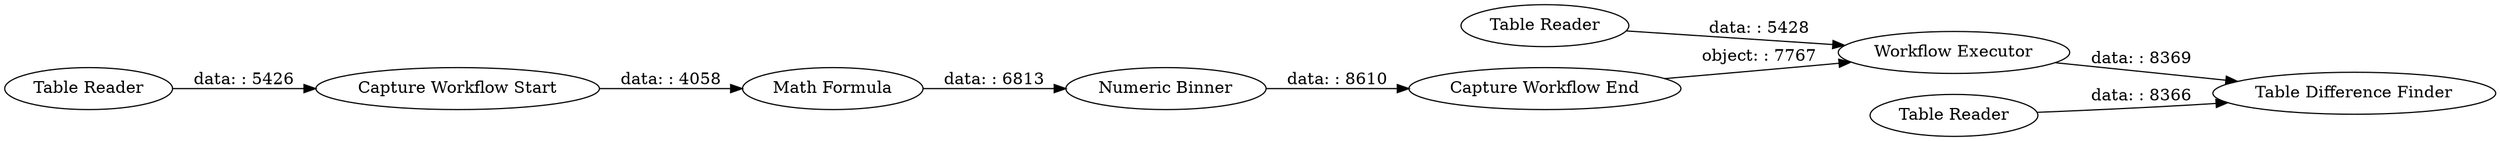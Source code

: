 digraph {
	"5181068833951123000_15" [label="Table Reader"]
	"5181068833951123000_13" [label="Capture Workflow End"]
	"5181068833951123000_8" [label="Workflow Executor"]
	"5181068833951123000_10" [label="Capture Workflow Start"]
	"5181068833951123000_12" [label="Numeric Binner"]
	"5181068833951123000_7" [label="Table Difference Finder"]
	"5181068833951123000_9" [label="Math Formula"]
	"5181068833951123000_6" [label="Table Reader"]
	"5181068833951123000_5" [label="Table Reader"]
	"5181068833951123000_8" -> "5181068833951123000_7" [label="data: : 8369"]
	"5181068833951123000_6" -> "5181068833951123000_7" [label="data: : 8366"]
	"5181068833951123000_12" -> "5181068833951123000_13" [label="data: : 8610"]
	"5181068833951123000_5" -> "5181068833951123000_10" [label="data: : 5426"]
	"5181068833951123000_9" -> "5181068833951123000_12" [label="data: : 6813"]
	"5181068833951123000_10" -> "5181068833951123000_9" [label="data: : 4058"]
	"5181068833951123000_13" -> "5181068833951123000_8" [label="object: : 7767"]
	"5181068833951123000_15" -> "5181068833951123000_8" [label="data: : 5428"]
	rankdir=LR
}
